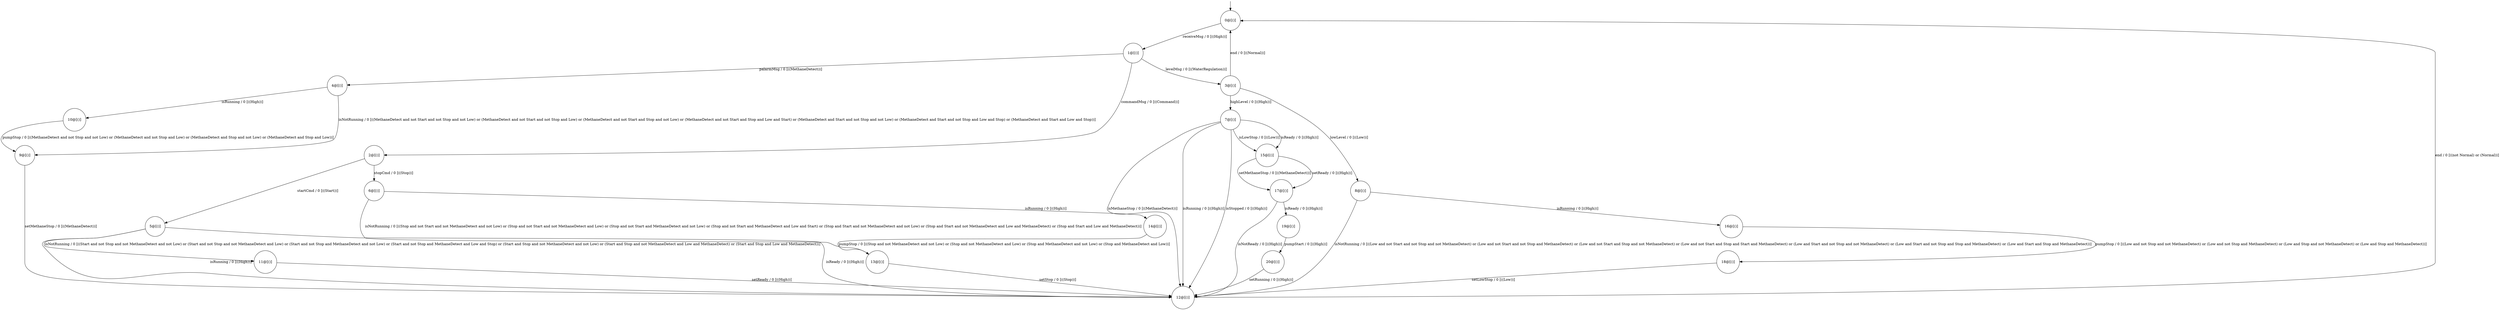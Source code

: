 digraph g {
	edge [lblstyle="above, sloped"];
	s0 [shape="circle" label="0@[()]"];
	s1 [shape="circle" label="1@[()]"];
	s2 [shape="circle" label="2@[()]"];
	s3 [shape="circle" label="3@[()]"];
	s4 [shape="circle" label="4@[()]"];
	s5 [shape="circle" label="5@[()]"];
	s6 [shape="circle" label="6@[()]"];
	s7 [shape="circle" label="7@[()]"];
	s8 [shape="circle" label="8@[()]"];
	s9 [shape="circle" label="9@[()]"];
	s10 [shape="circle" label="10@[()]"];
	s11 [shape="circle" label="11@[()]"];
	s12 [shape="circle" label="12@[()]"];
	s13 [shape="circle" label="13@[()]"];
	s14 [shape="circle" label="14@[()]"];
	s15 [shape="circle" label="15@[()]"];
	s16 [shape="circle" label="16@[()]"];
	s17 [shape="circle" label="17@[()]"];
	s18 [shape="circle" label="18@[()]"];
	s19 [shape="circle" label="19@[()]"];
	s20 [shape="circle" label="20@[()]"];
	s0 -> s1 [label="receiveMsg / 0 [((High))]"];
	s1 -> s2 [label="commandMsg / 0 [((Command))]"];
	s1 -> s3 [label="levelMsg / 0 [((WaterRegulation))]"];
	s1 -> s4 [label="palarmMsg / 0 [((MethaneDetect))]"];
	s2 -> s5 [label="startCmd / 0 [((Start))]"];
	s2 -> s6 [label="stopCmd / 0 [((Stop))]"];
	s3 -> s0 [label="end / 0 [((Normal))]"];
	s3 -> s7 [label="highLevel / 0 [((High))]"];
	s3 -> s8 [label="lowLevel / 0 [((Low))]"];
	s4 -> s9 [label="isNotRunning / 0 [((MethaneDetect and not Start and not Stop and not Low) or (MethaneDetect and not Start and not Stop and Low) or (MethaneDetect and not Start and Stop and not Low) or (MethaneDetect and not Start and Stop and Low and Start) or (MethaneDetect and Start and not Stop and not Low) or (MethaneDetect and Start and not Stop and Low and Stop) or (MethaneDetect and Start and Low and Stop))]"];
	s4 -> s10 [label="isRunning / 0 [((High))]"];
	s5 -> s11 [label="isNotRunning / 0 [((Start and not Stop and not MethaneDetect and not Low) or (Start and not Stop and not MethaneDetect and Low) or (Start and not Stop and MethaneDetect and not Low) or (Start and not Stop and MethaneDetect and Low and Stop) or (Start and Stop and not MethaneDetect and not Low) or (Start and Stop and not MethaneDetect and Low and MethaneDetect) or (Start and Stop and Low and MethaneDetect))]"];
	s5 -> s12 [label="isReady / 0 [((High))]"];
	s5 -> s12 [label="isRunning / 0 [((High))]"];
	s6 -> s13 [label="isNotRunning / 0 [((Stop and not Start and not MethaneDetect and not Low) or (Stop and not Start and not MethaneDetect and Low) or (Stop and not Start and MethaneDetect and not Low) or (Stop and not Start and MethaneDetect and Low and Start) or (Stop and Start and not MethaneDetect and not Low) or (Stop and Start and not MethaneDetect and Low and MethaneDetect) or (Stop and Start and Low and MethaneDetect))]"];
	s6 -> s14 [label="isRunning / 0 [((High))]"];
	s7 -> s15 [label="isLowStop / 0 [((Low))]"];
	s7 -> s12 [label="isMethaneStop / 0 [((MethaneDetect))]"];
	s7 -> s15 [label="isReady / 0 [((High))]"];
	s7 -> s12 [label="isRunning / 0 [((High))]"];
	s7 -> s12 [label="isStopped / 0 [((High))]"];
	s8 -> s12 [label="isNotRunning / 0 [((Low and not Start and not Stop and not MethaneDetect) or (Low and not Start and not Stop and MethaneDetect) or (Low and not Start and Stop and not MethaneDetect) or (Low and not Start and Stop and Start and MethaneDetect) or (Low and Start and not Stop and not MethaneDetect) or (Low and Start and not Stop and Stop and MethaneDetect) or (Low and Start and Stop and MethaneDetect))]"];
	s8 -> s16 [label="isRunning / 0 [((High))]"];
	s9 -> s12 [label="setMethaneStop / 0 [((MethaneDetect))]"];
	s10 -> s9 [label="pumpStop / 0 [((MethaneDetect and not Stop and not Low) or (MethaneDetect and not Stop and Low) or (MethaneDetect and Stop and not Low) or (MethaneDetect and Stop and Low))]"];
	s11 -> s12 [label="setReady / 0 [((High))]"];
	s12 -> s0 [label="end / 0 [((not Normal) or (Normal))]"];
	s13 -> s12 [label="setStop / 0 [((Stop))]"];
	s14 -> s13 [label="pumpStop / 0 [((Stop and not MethaneDetect and not Low) or (Stop and not MethaneDetect and Low) or (Stop and MethaneDetect and not Low) or (Stop and MethaneDetect and Low))]"];
	s15 -> s17 [label="setMethaneStop / 0 [((MethaneDetect))]"];
	s15 -> s17 [label="setReady / 0 [((High))]"];
	s16 -> s18 [label="pumpStop / 0 [((Low and not Stop and not MethaneDetect) or (Low and not Stop and MethaneDetect) or (Low and Stop and not MethaneDetect) or (Low and Stop and MethaneDetect))]"];
	s17 -> s12 [label="isNotReady / 0 [((High))]"];
	s17 -> s19 [label="isReady / 0 [((High))]"];
	s18 -> s12 [label="setLowStop / 0 [((Low))]"];
	s19 -> s20 [label="pumpStart / 0 [((High))]"];
	s20 -> s12 [label="setRunning / 0 [((High))]"];
	__start0 [label="" shape="none" width="0" height="0"];
	__start0 -> s0;
}